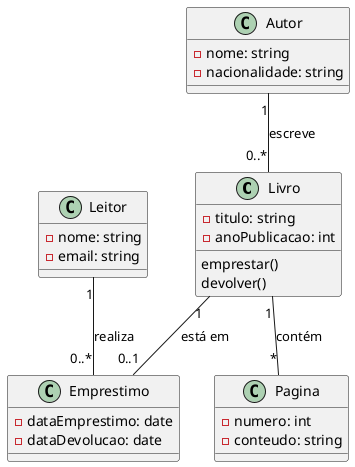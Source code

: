 @startuml Biblioteca

class Livro {
  -titulo: string
  -anoPublicacao: int
  emprestar()
  devolver()
}

class Autor {
  -nome: string
  -nacionalidade: string
}

class Emprestimo {
  -dataEmprestimo: date
  -dataDevolucao: date
}

class Leitor {
  -nome: string
  -email: string
}

class Pagina {
  -numero: int
  -conteudo: string
}

Autor "1" -- "0..*" Livro : escreve
Livro "1" -- "0..1" Emprestimo : está em
Leitor "1" -- "0..*" Emprestimo : realiza
Livro "1" -- "*" Pagina : contém

@enduml
